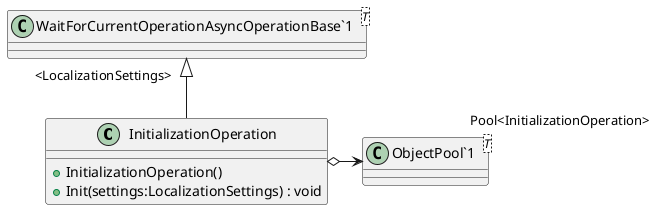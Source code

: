 @startuml
class InitializationOperation {
    + InitializationOperation()
    + Init(settings:LocalizationSettings) : void
}
class "WaitForCurrentOperationAsyncOperationBase`1"<T> {
}
class "ObjectPool`1"<T> {
}
"WaitForCurrentOperationAsyncOperationBase`1" "<LocalizationSettings>" <|-- InitializationOperation
InitializationOperation o-> "Pool<InitializationOperation>" "ObjectPool`1"
@enduml
